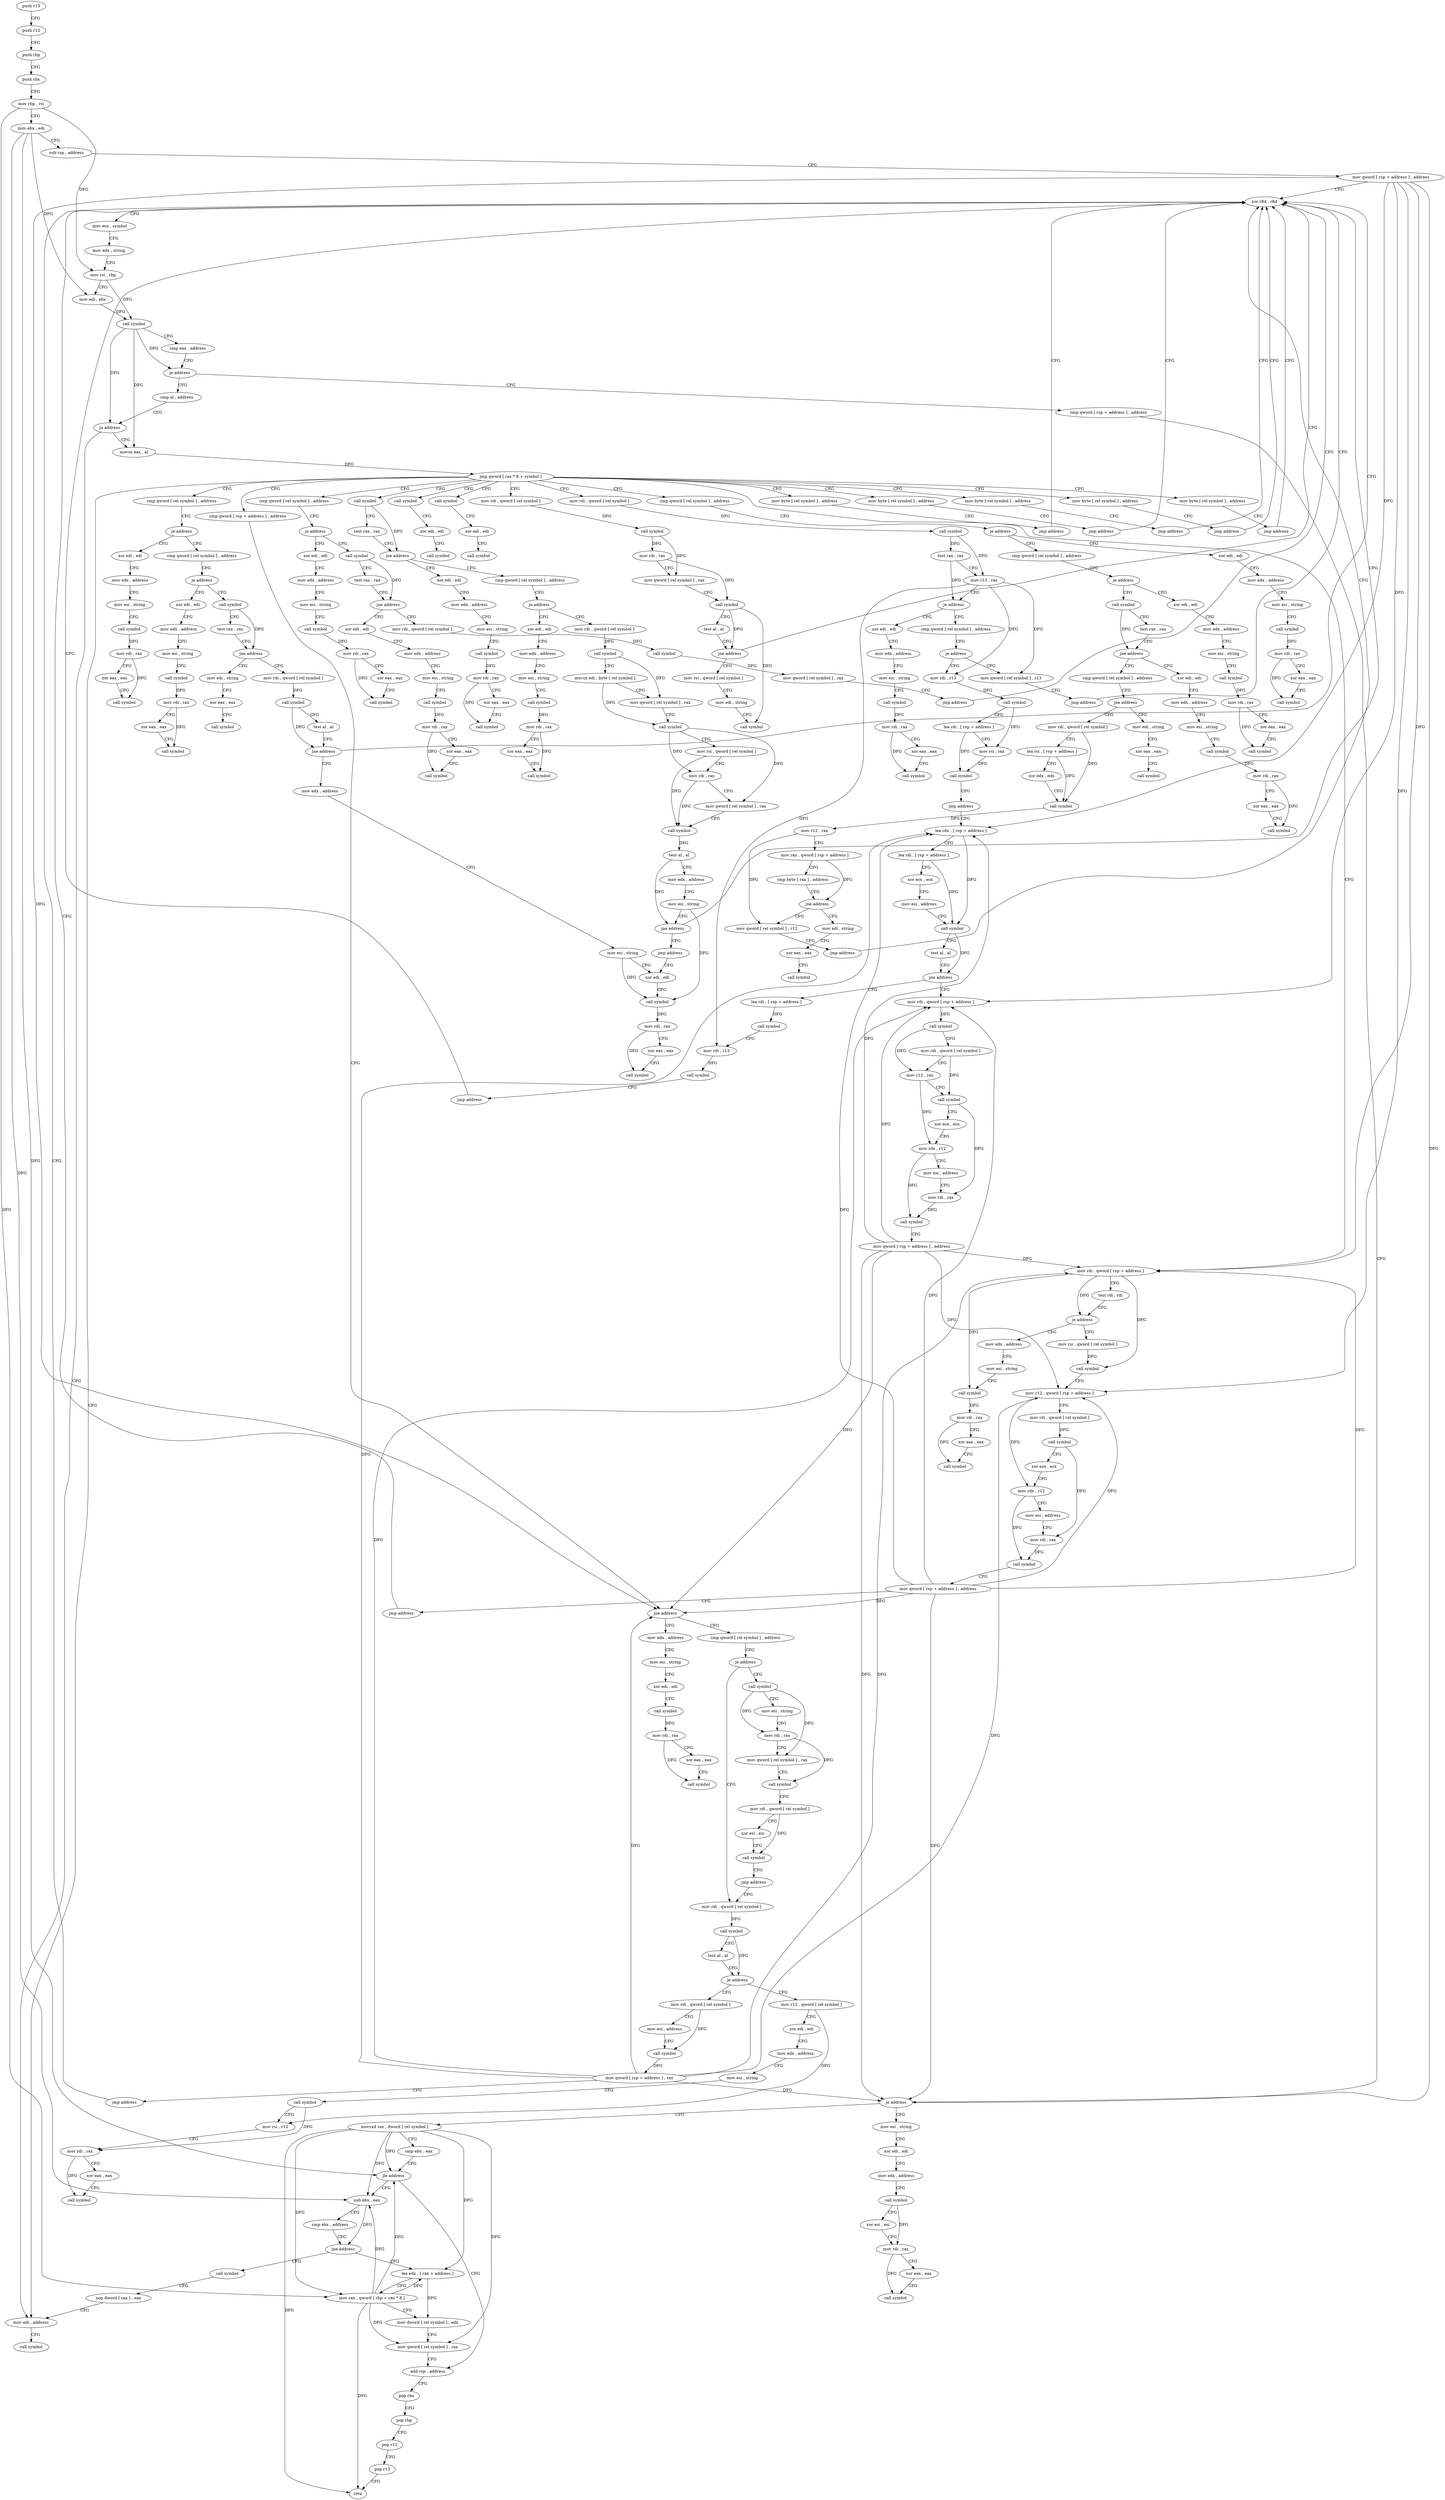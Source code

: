 digraph "func" {
"4217008" [label = "push r13" ]
"4217010" [label = "push r12" ]
"4217012" [label = "push rbp" ]
"4217013" [label = "push rbx" ]
"4217014" [label = "mov rbp , rsi" ]
"4217017" [label = "mov ebx , edi" ]
"4217019" [label = "sub rsp , address" ]
"4217023" [label = "mov qword [ rsp + address ] , address" ]
"4217032" [label = "xor r8d , r8d" ]
"4218120" [label = "cmp qword [ rsp + address ] , address" ]
"4218126" [label = "je address" ]
"4218157" [label = "movsxd rax , dword [ rel symbol ]" ]
"4218128" [label = "mov esi , string" ]
"4217064" [label = "cmp al , address" ]
"4217066" [label = "ja address" ]
"4218104" [label = "mov edi , address" ]
"4217072" [label = "movzx eax , al" ]
"4218164" [label = "cmp ebx , eax" ]
"4218166" [label = "jle address" ]
"4218196" [label = "add rsp , address" ]
"4218168" [label = "sub ebx , eax" ]
"4218133" [label = "xor edi , edi" ]
"4218135" [label = "mov edx , address" ]
"4218140" [label = "call symbol" ]
"4218145" [label = "xor esi , esi" ]
"4218147" [label = "mov rdi , rax" ]
"4218150" [label = "xor eax , eax" ]
"4218152" [label = "call symbol" ]
"4218109" [label = "call symbol" ]
"4217075" [label = "jmp qword [ rax * 8 + symbol ]" ]
"4217088" [label = "mov byte [ rel symbol ] , address" ]
"4217104" [label = "mov rdi , qword [ rel symbol ]" ]
"4217272" [label = "mov byte [ rel symbol ] , address" ]
"4217288" [label = "mov byte [ rel symbol ] , address" ]
"4217304" [label = "mov byte [ rel symbol ] , address" ]
"4217320" [label = "mov rdi , qword [ rsp + address ]" ]
"4217400" [label = "cmp qword [ rsp + address ] , address" ]
"4217480" [label = "cmp qword [ rel symbol ] , address" ]
"4217632" [label = "mov byte [ rel symbol ] , address" ]
"4217648" [label = "cmp qword [ rel symbol ] , address" ]
"4217792" [label = "cmp qword [ rel symbol ] , address" ]
"4217872" [label = "call symbol" ]
"4218000" [label = "mov rdi , qword [ rel symbol ]" ]
"4218064" [label = "call symbol" ]
"4218080" [label = "call symbol" ]
"4218200" [label = "pop rbx" ]
"4218201" [label = "pop rbp" ]
"4218202" [label = "pop r12" ]
"4218204" [label = "pop r13" ]
"4218206" [label = "retn" ]
"4218170" [label = "cmp ebx , address" ]
"4218173" [label = "jne address" ]
"4218092" [label = "call symbol" ]
"4218175" [label = "lea edx , [ rax + address ]" ]
"4217095" [label = "jmp address" ]
"4217111" [label = "call symbol" ]
"4217116" [label = "test rax , rax" ]
"4217119" [label = "mov r13 , rax" ]
"4217122" [label = "je address" ]
"4218442" [label = "xor edi , edi" ]
"4217128" [label = "cmp qword [ rel symbol ] , address" ]
"4217279" [label = "jmp address" ]
"4217295" [label = "jmp address" ]
"4217311" [label = "jmp address" ]
"4217325" [label = "test rdi , rdi" ]
"4217328" [label = "je address" ]
"4218474" [label = "mov edx , address" ]
"4217334" [label = "mov rsi , qword [ rel symbol ]" ]
"4217406" [label = "jne address" ]
"4218553" [label = "mov edx , address" ]
"4217412" [label = "cmp qword [ rel symbol ] , address" ]
"4217488" [label = "je address" ]
"4217517" [label = "cmp qword [ rel symbol ] , address" ]
"4217490" [label = "xor edi , edi" ]
"4217639" [label = "jmp address" ]
"4217656" [label = "je address" ]
"4217685" [label = "cmp qword [ rel symbol ] , address" ]
"4217658" [label = "xor edi , edi" ]
"4217800" [label = "je address" ]
"4217829" [label = "call symbol" ]
"4217802" [label = "xor edi , edi" ]
"4217877" [label = "test rax , rax" ]
"4217880" [label = "jne address" ]
"4218224" [label = "xor edi , edi" ]
"4217886" [label = "cmp qword [ rel symbol ] , address" ]
"4218007" [label = "call symbol" ]
"4218012" [label = "mov rdi , rax" ]
"4218015" [label = "mov qword [ rel symbol ] , rax" ]
"4218022" [label = "call symbol" ]
"4218027" [label = "test al , al" ]
"4218029" [label = "jne address" ]
"4218035" [label = "mov rsi , qword [ rel symbol ]" ]
"4218069" [label = "xor edi , edi" ]
"4218071" [label = "call symbol" ]
"4218085" [label = "xor edi , edi" ]
"4218087" [label = "call symbol" ]
"4218097" [label = "nop dword [ rax ] , eax" ]
"4218178" [label = "mov rax , qword [ rbp + rax * 8 ]" ]
"4218183" [label = "mov dword [ rel symbol ] , edx" ]
"4218189" [label = "mov qword [ rel symbol ] , rax" ]
"4217035" [label = "mov ecx , symbol" ]
"4217040" [label = "mov edx , string" ]
"4217045" [label = "mov rsi , rbp" ]
"4217048" [label = "mov edi , ebx" ]
"4217050" [label = "call symbol" ]
"4217055" [label = "cmp eax , address" ]
"4217058" [label = "je address" ]
"4218444" [label = "mov edx , address" ]
"4218449" [label = "mov esi , string" ]
"4218454" [label = "call symbol" ]
"4218459" [label = "mov rdi , rax" ]
"4218462" [label = "xor eax , eax" ]
"4218464" [label = "call symbol" ]
"4217136" [label = "je address" ]
"4218208" [label = "mov qword [ rel symbol ] , r13" ]
"4217142" [label = "mov rdi , r13" ]
"4218479" [label = "mov esi , string" ]
"4218484" [label = "call symbol" ]
"4218489" [label = "mov rdi , rax" ]
"4218492" [label = "xor eax , eax" ]
"4218494" [label = "call symbol" ]
"4217341" [label = "call symbol" ]
"4217346" [label = "mov r12 , qword [ rsp + address ]" ]
"4217351" [label = "mov rdi , qword [ rel symbol ]" ]
"4217358" [label = "call symbol" ]
"4217363" [label = "xor ecx , ecx" ]
"4217365" [label = "mov rdx , r12" ]
"4217368" [label = "mov esi , address" ]
"4217373" [label = "mov rdi , rax" ]
"4217376" [label = "call symbol" ]
"4217381" [label = "mov qword [ rsp + address ] , address" ]
"4217390" [label = "jmp address" ]
"4218558" [label = "mov esi , string" ]
"4218563" [label = "xor edi , edi" ]
"4218565" [label = "call symbol" ]
"4218570" [label = "mov rdi , rax" ]
"4218573" [label = "xor eax , eax" ]
"4218575" [label = "call symbol" ]
"4217420" [label = "je address" ]
"4218509" [label = "call symbol" ]
"4217426" [label = "mov rdi , qword [ rel symbol ]" ]
"4217525" [label = "je address" ]
"4217554" [label = "call symbol" ]
"4217527" [label = "xor edi , edi" ]
"4217492" [label = "mov edx , address" ]
"4217497" [label = "mov esi , string" ]
"4217502" [label = "call symbol" ]
"4217507" [label = "mov rdi , rax" ]
"4217510" [label = "xor eax , eax" ]
"4217512" [label = "call symbol" ]
"4217693" [label = "je address" ]
"4217722" [label = "call symbol" ]
"4217695" [label = "xor edi , edi" ]
"4217660" [label = "mov edx , address" ]
"4217665" [label = "mov esi , string" ]
"4217670" [label = "call symbol" ]
"4217675" [label = "mov rdi , rax" ]
"4217678" [label = "xor eax , eax" ]
"4217680" [label = "call symbol" ]
"4217834" [label = "test rax , rax" ]
"4217837" [label = "jne address" ]
"4218256" [label = "xor edi , edi" ]
"4217843" [label = "mov rdi , qword [ rel symbol ]" ]
"4217804" [label = "mov edx , address" ]
"4217809" [label = "mov esi , string" ]
"4217814" [label = "call symbol" ]
"4217819" [label = "mov rdi , rax" ]
"4217822" [label = "xor eax , eax" ]
"4217824" [label = "call symbol" ]
"4218226" [label = "mov edx , address" ]
"4218231" [label = "mov esi , string" ]
"4218236" [label = "call symbol" ]
"4218241" [label = "mov rdi , rax" ]
"4218244" [label = "xor eax , eax" ]
"4218246" [label = "call symbol" ]
"4217894" [label = "je address" ]
"4217923" [label = "mov rdi , qword [ rel symbol ]" ]
"4217896" [label = "xor edi , edi" ]
"4218042" [label = "mov edi , string" ]
"4218047" [label = "call symbol" ]
"4218215" [label = "jmp address" ]
"4217145" [label = "call symbol" ]
"4217150" [label = "lea rdi , [ rsp + address ]" ]
"4217155" [label = "mov rsi , rax" ]
"4217158" [label = "call symbol" ]
"4217163" [label = "jmp address" ]
"4217220" [label = "lea rdx , [ rsp + address ]" ]
"4218514" [label = "mov esi , string" ]
"4218519" [label = "mov rdi , rax" ]
"4218522" [label = "mov qword [ rel symbol ] , rax" ]
"4218529" [label = "call symbol" ]
"4218534" [label = "mov rdi , qword [ rel symbol ]" ]
"4218541" [label = "xor esi , esi" ]
"4218543" [label = "call symbol" ]
"4218548" [label = "jmp address" ]
"4217433" [label = "call symbol" ]
"4217438" [label = "test al , al" ]
"4217440" [label = "je address" ]
"4218400" [label = "mov r12 , qword [ rel symbol ]" ]
"4217446" [label = "mov rdi , qword [ rel symbol ]" ]
"4217559" [label = "test rax , rax" ]
"4217562" [label = "jne address" ]
"4218360" [label = "xor edi , edi" ]
"4217568" [label = "cmp qword [ rel symbol ] , address" ]
"4217529" [label = "mov edx , address" ]
"4217534" [label = "mov esi , string" ]
"4217539" [label = "call symbol" ]
"4217544" [label = "mov rdi , rax" ]
"4217547" [label = "xor eax , eax" ]
"4217549" [label = "call symbol" ]
"4217727" [label = "test rax , rax" ]
"4217730" [label = "jne address" ]
"4218288" [label = "mov edi , string" ]
"4217736" [label = "mov rdi , qword [ rel symbol ]" ]
"4217697" [label = "mov edx , address" ]
"4217702" [label = "mov esi , string" ]
"4217707" [label = "call symbol" ]
"4217712" [label = "mov rdi , rax" ]
"4217715" [label = "xor eax , eax" ]
"4217717" [label = "call symbol" ]
"4218258" [label = "mov edx , address" ]
"4218263" [label = "mov esi , string" ]
"4218268" [label = "call symbol" ]
"4218273" [label = "mov rdi , rax" ]
"4218276" [label = "xor eax , eax" ]
"4218278" [label = "call symbol" ]
"4217850" [label = "call symbol" ]
"4217855" [label = "mov qword [ rel symbol ] , rax" ]
"4217862" [label = "jmp address" ]
"4217930" [label = "call symbol" ]
"4217935" [label = "movzx edi , byte [ rel symbol ]" ]
"4217942" [label = "mov qword [ rel symbol ] , rax" ]
"4217949" [label = "call symbol" ]
"4217954" [label = "mov rsi , qword [ rel symbol ]" ]
"4217961" [label = "mov rdi , rax" ]
"4217964" [label = "mov qword [ rel symbol ] , rax" ]
"4217971" [label = "call symbol" ]
"4217976" [label = "test al , al" ]
"4217978" [label = "mov edx , address" ]
"4217983" [label = "mov esi , string" ]
"4217988" [label = "jne address" ]
"4217994" [label = "jmp address" ]
"4217898" [label = "mov edx , address" ]
"4217903" [label = "mov esi , string" ]
"4217908" [label = "call symbol" ]
"4217913" [label = "mov rdi , rax" ]
"4217916" [label = "xor eax , eax" ]
"4217918" [label = "call symbol" ]
"4217225" [label = "lea rdi , [ rsp + address ]" ]
"4217230" [label = "xor ecx , ecx" ]
"4217232" [label = "mov esi , address" ]
"4217237" [label = "call symbol" ]
"4217242" [label = "test al , al" ]
"4217244" [label = "jne address" ]
"4217168" [label = "mov rdi , qword [ rsp + address ]" ]
"4217246" [label = "lea rdi , [ rsp + address ]" ]
"4218407" [label = "xor edi , edi" ]
"4218409" [label = "mov edx , address" ]
"4218414" [label = "mov esi , string" ]
"4218419" [label = "call symbol" ]
"4218424" [label = "mov rsi , r12" ]
"4218427" [label = "mov rdi , rax" ]
"4218430" [label = "xor eax , eax" ]
"4218432" [label = "call symbol" ]
"4217453" [label = "mov esi , address" ]
"4217458" [label = "call symbol" ]
"4217463" [label = "mov qword [ rsp + address ] , rax" ]
"4217468" [label = "jmp address" ]
"4218362" [label = "mov edx , address" ]
"4218367" [label = "mov esi , string" ]
"4218372" [label = "call symbol" ]
"4218377" [label = "mov rdi , rax" ]
"4218380" [label = "xor eax , eax" ]
"4218382" [label = "call symbol" ]
"4217576" [label = "jne address" ]
"4218336" [label = "mov edi , string" ]
"4217582" [label = "mov rdi , qword [ rel symbol ]" ]
"4218293" [label = "xor eax , eax" ]
"4218295" [label = "call symbol" ]
"4217743" [label = "call symbol" ]
"4217748" [label = "test al , al" ]
"4217750" [label = "jne address" ]
"4217756" [label = "mov edx , address" ]
"4217766" [label = "xor edi , edi" ]
"4217173" [label = "call symbol" ]
"4217178" [label = "mov rdi , qword [ rel symbol ]" ]
"4217185" [label = "mov r12 , rax" ]
"4217188" [label = "call symbol" ]
"4217193" [label = "xor ecx , ecx" ]
"4217195" [label = "mov rdx , r12" ]
"4217198" [label = "mov esi , address" ]
"4217203" [label = "mov rdi , rax" ]
"4217206" [label = "call symbol" ]
"4217211" [label = "mov qword [ rsp + address ] , address" ]
"4217251" [label = "call symbol" ]
"4217256" [label = "mov rdi , r13" ]
"4217259" [label = "call symbol" ]
"4217264" [label = "jmp address" ]
"4218341" [label = "xor eax , eax" ]
"4218343" [label = "call symbol" ]
"4217589" [label = "lea rsi , [ rsp + address ]" ]
"4217594" [label = "xor edx , edx" ]
"4217596" [label = "call symbol" ]
"4217601" [label = "mov r12 , rax" ]
"4217604" [label = "mov rax , qword [ rsp + address ]" ]
"4217609" [label = "cmp byte [ rax ] , address" ]
"4217612" [label = "jne address" ]
"4218312" [label = "mov edi , string" ]
"4217618" [label = "mov qword [ rel symbol ] , r12" ]
"4217761" [label = "mov esi , string" ]
"4217768" [label = "call symbol" ]
"4217773" [label = "mov rdi , rax" ]
"4217776" [label = "xor eax , eax" ]
"4217778" [label = "call symbol" ]
"4218317" [label = "xor eax , eax" ]
"4218319" [label = "call symbol" ]
"4217625" [label = "jmp address" ]
"4217008" -> "4217010" [ label = "CFG" ]
"4217010" -> "4217012" [ label = "CFG" ]
"4217012" -> "4217013" [ label = "CFG" ]
"4217013" -> "4217014" [ label = "CFG" ]
"4217014" -> "4217017" [ label = "CFG" ]
"4217014" -> "4217045" [ label = "DFG" ]
"4217014" -> "4218178" [ label = "DFG" ]
"4217017" -> "4217019" [ label = "CFG" ]
"4217017" -> "4217048" [ label = "DFG" ]
"4217017" -> "4218166" [ label = "DFG" ]
"4217017" -> "4218168" [ label = "DFG" ]
"4217019" -> "4217023" [ label = "CFG" ]
"4217023" -> "4217032" [ label = "CFG" ]
"4217023" -> "4218126" [ label = "DFG" ]
"4217023" -> "4217320" [ label = "DFG" ]
"4217023" -> "4217406" [ label = "DFG" ]
"4217023" -> "4217346" [ label = "DFG" ]
"4217023" -> "4217168" [ label = "DFG" ]
"4217023" -> "4217220" [ label = "DFG" ]
"4217032" -> "4217035" [ label = "CFG" ]
"4218120" -> "4218126" [ label = "CFG" ]
"4218126" -> "4218157" [ label = "CFG" ]
"4218126" -> "4218128" [ label = "CFG" ]
"4218157" -> "4218164" [ label = "CFG" ]
"4218157" -> "4218166" [ label = "DFG" ]
"4218157" -> "4218206" [ label = "DFG" ]
"4218157" -> "4218168" [ label = "DFG" ]
"4218157" -> "4218175" [ label = "DFG" ]
"4218157" -> "4218178" [ label = "DFG" ]
"4218157" -> "4218189" [ label = "DFG" ]
"4218128" -> "4218133" [ label = "CFG" ]
"4217064" -> "4217066" [ label = "CFG" ]
"4217066" -> "4218104" [ label = "CFG" ]
"4217066" -> "4217072" [ label = "CFG" ]
"4218104" -> "4218109" [ label = "CFG" ]
"4217072" -> "4217075" [ label = "DFG" ]
"4218164" -> "4218166" [ label = "CFG" ]
"4218166" -> "4218196" [ label = "CFG" ]
"4218166" -> "4218168" [ label = "CFG" ]
"4218196" -> "4218200" [ label = "CFG" ]
"4218168" -> "4218170" [ label = "CFG" ]
"4218168" -> "4218173" [ label = "DFG" ]
"4218133" -> "4218135" [ label = "CFG" ]
"4218135" -> "4218140" [ label = "CFG" ]
"4218140" -> "4218145" [ label = "CFG" ]
"4218140" -> "4218147" [ label = "DFG" ]
"4218145" -> "4218147" [ label = "CFG" ]
"4218147" -> "4218150" [ label = "CFG" ]
"4218147" -> "4218152" [ label = "DFG" ]
"4218150" -> "4218152" [ label = "CFG" ]
"4217075" -> "4217088" [ label = "CFG" ]
"4217075" -> "4217104" [ label = "CFG" ]
"4217075" -> "4217272" [ label = "CFG" ]
"4217075" -> "4217288" [ label = "CFG" ]
"4217075" -> "4217304" [ label = "CFG" ]
"4217075" -> "4217320" [ label = "CFG" ]
"4217075" -> "4217400" [ label = "CFG" ]
"4217075" -> "4217480" [ label = "CFG" ]
"4217075" -> "4217632" [ label = "CFG" ]
"4217075" -> "4217648" [ label = "CFG" ]
"4217075" -> "4217792" [ label = "CFG" ]
"4217075" -> "4217872" [ label = "CFG" ]
"4217075" -> "4218000" [ label = "CFG" ]
"4217075" -> "4218064" [ label = "CFG" ]
"4217075" -> "4218080" [ label = "CFG" ]
"4217075" -> "4218104" [ label = "CFG" ]
"4217088" -> "4217095" [ label = "CFG" ]
"4217104" -> "4217111" [ label = "DFG" ]
"4217272" -> "4217279" [ label = "CFG" ]
"4217288" -> "4217295" [ label = "CFG" ]
"4217304" -> "4217311" [ label = "CFG" ]
"4217320" -> "4217325" [ label = "CFG" ]
"4217320" -> "4217328" [ label = "DFG" ]
"4217320" -> "4218484" [ label = "DFG" ]
"4217320" -> "4217341" [ label = "DFG" ]
"4217400" -> "4217406" [ label = "CFG" ]
"4217480" -> "4217488" [ label = "CFG" ]
"4217632" -> "4217639" [ label = "CFG" ]
"4217648" -> "4217656" [ label = "CFG" ]
"4217792" -> "4217800" [ label = "CFG" ]
"4217872" -> "4217877" [ label = "CFG" ]
"4217872" -> "4217880" [ label = "DFG" ]
"4218000" -> "4218007" [ label = "DFG" ]
"4218064" -> "4218069" [ label = "CFG" ]
"4218080" -> "4218085" [ label = "CFG" ]
"4218200" -> "4218201" [ label = "CFG" ]
"4218201" -> "4218202" [ label = "CFG" ]
"4218202" -> "4218204" [ label = "CFG" ]
"4218204" -> "4218206" [ label = "CFG" ]
"4218170" -> "4218173" [ label = "CFG" ]
"4218173" -> "4218092" [ label = "CFG" ]
"4218173" -> "4218175" [ label = "CFG" ]
"4218092" -> "4218097" [ label = "CFG" ]
"4218175" -> "4218178" [ label = "CFG" ]
"4218175" -> "4218183" [ label = "DFG" ]
"4217095" -> "4217032" [ label = "CFG" ]
"4217111" -> "4217116" [ label = "DFG" ]
"4217111" -> "4217119" [ label = "DFG" ]
"4217116" -> "4217119" [ label = "CFG" ]
"4217116" -> "4217122" [ label = "DFG" ]
"4217119" -> "4217122" [ label = "CFG" ]
"4217119" -> "4218208" [ label = "DFG" ]
"4217119" -> "4217142" [ label = "DFG" ]
"4217119" -> "4217256" [ label = "DFG" ]
"4217122" -> "4218442" [ label = "CFG" ]
"4217122" -> "4217128" [ label = "CFG" ]
"4218442" -> "4218444" [ label = "CFG" ]
"4217128" -> "4217136" [ label = "CFG" ]
"4217279" -> "4217032" [ label = "CFG" ]
"4217295" -> "4217032" [ label = "CFG" ]
"4217311" -> "4217032" [ label = "CFG" ]
"4217325" -> "4217328" [ label = "CFG" ]
"4217328" -> "4218474" [ label = "CFG" ]
"4217328" -> "4217334" [ label = "CFG" ]
"4218474" -> "4218479" [ label = "CFG" ]
"4217334" -> "4217341" [ label = "DFG" ]
"4217406" -> "4218553" [ label = "CFG" ]
"4217406" -> "4217412" [ label = "CFG" ]
"4218553" -> "4218558" [ label = "CFG" ]
"4217412" -> "4217420" [ label = "CFG" ]
"4217488" -> "4217517" [ label = "CFG" ]
"4217488" -> "4217490" [ label = "CFG" ]
"4217517" -> "4217525" [ label = "CFG" ]
"4217490" -> "4217492" [ label = "CFG" ]
"4217639" -> "4217032" [ label = "CFG" ]
"4217656" -> "4217685" [ label = "CFG" ]
"4217656" -> "4217658" [ label = "CFG" ]
"4217685" -> "4217693" [ label = "CFG" ]
"4217658" -> "4217660" [ label = "CFG" ]
"4217800" -> "4217829" [ label = "CFG" ]
"4217800" -> "4217802" [ label = "CFG" ]
"4217829" -> "4217834" [ label = "CFG" ]
"4217829" -> "4217837" [ label = "DFG" ]
"4217802" -> "4217804" [ label = "CFG" ]
"4217877" -> "4217880" [ label = "CFG" ]
"4217880" -> "4218224" [ label = "CFG" ]
"4217880" -> "4217886" [ label = "CFG" ]
"4218224" -> "4218226" [ label = "CFG" ]
"4217886" -> "4217894" [ label = "CFG" ]
"4218007" -> "4218012" [ label = "DFG" ]
"4218007" -> "4218015" [ label = "DFG" ]
"4218012" -> "4218015" [ label = "CFG" ]
"4218012" -> "4218022" [ label = "DFG" ]
"4218015" -> "4218022" [ label = "CFG" ]
"4218022" -> "4218027" [ label = "CFG" ]
"4218022" -> "4218029" [ label = "DFG" ]
"4218022" -> "4218047" [ label = "DFG" ]
"4218027" -> "4218029" [ label = "CFG" ]
"4218029" -> "4217032" [ label = "CFG" ]
"4218029" -> "4218035" [ label = "CFG" ]
"4218035" -> "4218042" [ label = "CFG" ]
"4218069" -> "4218071" [ label = "CFG" ]
"4218085" -> "4218087" [ label = "CFG" ]
"4218097" -> "4218104" [ label = "CFG" ]
"4218178" -> "4218183" [ label = "CFG" ]
"4218178" -> "4218166" [ label = "DFG" ]
"4218178" -> "4218168" [ label = "DFG" ]
"4218178" -> "4218175" [ label = "DFG" ]
"4218178" -> "4218206" [ label = "DFG" ]
"4218178" -> "4218189" [ label = "DFG" ]
"4218183" -> "4218189" [ label = "CFG" ]
"4218189" -> "4218196" [ label = "CFG" ]
"4217035" -> "4217040" [ label = "CFG" ]
"4217040" -> "4217045" [ label = "CFG" ]
"4217045" -> "4217048" [ label = "CFG" ]
"4217045" -> "4217050" [ label = "DFG" ]
"4217048" -> "4217050" [ label = "DFG" ]
"4217050" -> "4217055" [ label = "CFG" ]
"4217050" -> "4217058" [ label = "DFG" ]
"4217050" -> "4217066" [ label = "DFG" ]
"4217050" -> "4217072" [ label = "DFG" ]
"4217055" -> "4217058" [ label = "CFG" ]
"4217058" -> "4218120" [ label = "CFG" ]
"4217058" -> "4217064" [ label = "CFG" ]
"4218444" -> "4218449" [ label = "CFG" ]
"4218449" -> "4218454" [ label = "CFG" ]
"4218454" -> "4218459" [ label = "DFG" ]
"4218459" -> "4218462" [ label = "CFG" ]
"4218459" -> "4218464" [ label = "DFG" ]
"4218462" -> "4218464" [ label = "CFG" ]
"4217136" -> "4218208" [ label = "CFG" ]
"4217136" -> "4217142" [ label = "CFG" ]
"4218208" -> "4218215" [ label = "CFG" ]
"4217142" -> "4217145" [ label = "DFG" ]
"4218479" -> "4218484" [ label = "CFG" ]
"4218484" -> "4218489" [ label = "DFG" ]
"4218489" -> "4218492" [ label = "CFG" ]
"4218489" -> "4218494" [ label = "DFG" ]
"4218492" -> "4218494" [ label = "CFG" ]
"4217341" -> "4217346" [ label = "CFG" ]
"4217346" -> "4217351" [ label = "CFG" ]
"4217346" -> "4217365" [ label = "DFG" ]
"4217351" -> "4217358" [ label = "DFG" ]
"4217358" -> "4217363" [ label = "CFG" ]
"4217358" -> "4217373" [ label = "DFG" ]
"4217363" -> "4217365" [ label = "CFG" ]
"4217365" -> "4217368" [ label = "CFG" ]
"4217365" -> "4217376" [ label = "DFG" ]
"4217368" -> "4217373" [ label = "CFG" ]
"4217373" -> "4217376" [ label = "DFG" ]
"4217376" -> "4217381" [ label = "CFG" ]
"4217381" -> "4217390" [ label = "CFG" ]
"4217381" -> "4218126" [ label = "DFG" ]
"4217381" -> "4217320" [ label = "DFG" ]
"4217381" -> "4217406" [ label = "DFG" ]
"4217381" -> "4217346" [ label = "DFG" ]
"4217381" -> "4217168" [ label = "DFG" ]
"4217381" -> "4217220" [ label = "DFG" ]
"4217390" -> "4217032" [ label = "CFG" ]
"4218558" -> "4218563" [ label = "CFG" ]
"4218563" -> "4218565" [ label = "CFG" ]
"4218565" -> "4218570" [ label = "DFG" ]
"4218570" -> "4218573" [ label = "CFG" ]
"4218570" -> "4218575" [ label = "DFG" ]
"4218573" -> "4218575" [ label = "CFG" ]
"4217420" -> "4218509" [ label = "CFG" ]
"4217420" -> "4217426" [ label = "CFG" ]
"4218509" -> "4218514" [ label = "CFG" ]
"4218509" -> "4218519" [ label = "DFG" ]
"4218509" -> "4218522" [ label = "DFG" ]
"4217426" -> "4217433" [ label = "DFG" ]
"4217525" -> "4217554" [ label = "CFG" ]
"4217525" -> "4217527" [ label = "CFG" ]
"4217554" -> "4217559" [ label = "CFG" ]
"4217554" -> "4217562" [ label = "DFG" ]
"4217527" -> "4217529" [ label = "CFG" ]
"4217492" -> "4217497" [ label = "CFG" ]
"4217497" -> "4217502" [ label = "CFG" ]
"4217502" -> "4217507" [ label = "DFG" ]
"4217507" -> "4217510" [ label = "CFG" ]
"4217507" -> "4217512" [ label = "DFG" ]
"4217510" -> "4217512" [ label = "CFG" ]
"4217693" -> "4217722" [ label = "CFG" ]
"4217693" -> "4217695" [ label = "CFG" ]
"4217722" -> "4217727" [ label = "CFG" ]
"4217722" -> "4217730" [ label = "DFG" ]
"4217695" -> "4217697" [ label = "CFG" ]
"4217660" -> "4217665" [ label = "CFG" ]
"4217665" -> "4217670" [ label = "CFG" ]
"4217670" -> "4217675" [ label = "DFG" ]
"4217675" -> "4217678" [ label = "CFG" ]
"4217675" -> "4217680" [ label = "DFG" ]
"4217678" -> "4217680" [ label = "CFG" ]
"4217834" -> "4217837" [ label = "CFG" ]
"4217837" -> "4218256" [ label = "CFG" ]
"4217837" -> "4217843" [ label = "CFG" ]
"4218256" -> "4218258" [ label = "CFG" ]
"4217843" -> "4217850" [ label = "DFG" ]
"4217804" -> "4217809" [ label = "CFG" ]
"4217809" -> "4217814" [ label = "CFG" ]
"4217814" -> "4217819" [ label = "DFG" ]
"4217819" -> "4217822" [ label = "CFG" ]
"4217819" -> "4217824" [ label = "DFG" ]
"4217822" -> "4217824" [ label = "CFG" ]
"4218226" -> "4218231" [ label = "CFG" ]
"4218231" -> "4218236" [ label = "CFG" ]
"4218236" -> "4218241" [ label = "DFG" ]
"4218241" -> "4218244" [ label = "CFG" ]
"4218241" -> "4218246" [ label = "DFG" ]
"4218244" -> "4218246" [ label = "CFG" ]
"4217894" -> "4217923" [ label = "CFG" ]
"4217894" -> "4217896" [ label = "CFG" ]
"4217923" -> "4217930" [ label = "DFG" ]
"4217896" -> "4217898" [ label = "CFG" ]
"4218042" -> "4218047" [ label = "CFG" ]
"4218215" -> "4217032" [ label = "CFG" ]
"4217145" -> "4217150" [ label = "CFG" ]
"4217145" -> "4217155" [ label = "DFG" ]
"4217150" -> "4217155" [ label = "CFG" ]
"4217150" -> "4217158" [ label = "DFG" ]
"4217155" -> "4217158" [ label = "DFG" ]
"4217158" -> "4217163" [ label = "CFG" ]
"4217163" -> "4217220" [ label = "CFG" ]
"4217220" -> "4217225" [ label = "CFG" ]
"4217220" -> "4217237" [ label = "DFG" ]
"4218514" -> "4218519" [ label = "CFG" ]
"4218519" -> "4218522" [ label = "CFG" ]
"4218519" -> "4218529" [ label = "DFG" ]
"4218522" -> "4218529" [ label = "CFG" ]
"4218529" -> "4218534" [ label = "CFG" ]
"4218534" -> "4218541" [ label = "CFG" ]
"4218534" -> "4218543" [ label = "DFG" ]
"4218541" -> "4218543" [ label = "CFG" ]
"4218543" -> "4218548" [ label = "CFG" ]
"4218548" -> "4217426" [ label = "CFG" ]
"4217433" -> "4217438" [ label = "CFG" ]
"4217433" -> "4217440" [ label = "DFG" ]
"4217438" -> "4217440" [ label = "CFG" ]
"4217440" -> "4218400" [ label = "CFG" ]
"4217440" -> "4217446" [ label = "CFG" ]
"4218400" -> "4218407" [ label = "CFG" ]
"4218400" -> "4218424" [ label = "DFG" ]
"4217446" -> "4217453" [ label = "CFG" ]
"4217446" -> "4217458" [ label = "DFG" ]
"4217559" -> "4217562" [ label = "CFG" ]
"4217562" -> "4218360" [ label = "CFG" ]
"4217562" -> "4217568" [ label = "CFG" ]
"4218360" -> "4218362" [ label = "CFG" ]
"4217568" -> "4217576" [ label = "CFG" ]
"4217529" -> "4217534" [ label = "CFG" ]
"4217534" -> "4217539" [ label = "CFG" ]
"4217539" -> "4217544" [ label = "DFG" ]
"4217544" -> "4217547" [ label = "CFG" ]
"4217544" -> "4217549" [ label = "DFG" ]
"4217547" -> "4217549" [ label = "CFG" ]
"4217727" -> "4217730" [ label = "CFG" ]
"4217730" -> "4218288" [ label = "CFG" ]
"4217730" -> "4217736" [ label = "CFG" ]
"4218288" -> "4218293" [ label = "CFG" ]
"4217736" -> "4217743" [ label = "DFG" ]
"4217697" -> "4217702" [ label = "CFG" ]
"4217702" -> "4217707" [ label = "CFG" ]
"4217707" -> "4217712" [ label = "DFG" ]
"4217712" -> "4217715" [ label = "CFG" ]
"4217712" -> "4217717" [ label = "DFG" ]
"4217715" -> "4217717" [ label = "CFG" ]
"4218258" -> "4218263" [ label = "CFG" ]
"4218263" -> "4218268" [ label = "CFG" ]
"4218268" -> "4218273" [ label = "DFG" ]
"4218273" -> "4218276" [ label = "CFG" ]
"4218273" -> "4218278" [ label = "DFG" ]
"4218276" -> "4218278" [ label = "CFG" ]
"4217850" -> "4217855" [ label = "DFG" ]
"4217855" -> "4217862" [ label = "CFG" ]
"4217862" -> "4217032" [ label = "CFG" ]
"4217930" -> "4217935" [ label = "CFG" ]
"4217930" -> "4217942" [ label = "DFG" ]
"4217935" -> "4217942" [ label = "CFG" ]
"4217935" -> "4217949" [ label = "DFG" ]
"4217942" -> "4217949" [ label = "CFG" ]
"4217949" -> "4217954" [ label = "CFG" ]
"4217949" -> "4217961" [ label = "DFG" ]
"4217949" -> "4217964" [ label = "DFG" ]
"4217954" -> "4217961" [ label = "CFG" ]
"4217954" -> "4217971" [ label = "DFG" ]
"4217961" -> "4217964" [ label = "CFG" ]
"4217961" -> "4217971" [ label = "DFG" ]
"4217964" -> "4217971" [ label = "CFG" ]
"4217971" -> "4217976" [ label = "DFG" ]
"4217976" -> "4217978" [ label = "CFG" ]
"4217976" -> "4217988" [ label = "DFG" ]
"4217978" -> "4217983" [ label = "CFG" ]
"4217983" -> "4217988" [ label = "CFG" ]
"4217983" -> "4217768" [ label = "DFG" ]
"4217988" -> "4217032" [ label = "CFG" ]
"4217988" -> "4217994" [ label = "CFG" ]
"4217994" -> "4217766" [ label = "CFG" ]
"4217898" -> "4217903" [ label = "CFG" ]
"4217903" -> "4217908" [ label = "CFG" ]
"4217908" -> "4217913" [ label = "DFG" ]
"4217913" -> "4217916" [ label = "CFG" ]
"4217913" -> "4217918" [ label = "DFG" ]
"4217916" -> "4217918" [ label = "CFG" ]
"4217225" -> "4217230" [ label = "CFG" ]
"4217225" -> "4217237" [ label = "DFG" ]
"4217230" -> "4217232" [ label = "CFG" ]
"4217232" -> "4217237" [ label = "CFG" ]
"4217237" -> "4217242" [ label = "CFG" ]
"4217237" -> "4217244" [ label = "DFG" ]
"4217242" -> "4217244" [ label = "CFG" ]
"4217244" -> "4217168" [ label = "CFG" ]
"4217244" -> "4217246" [ label = "CFG" ]
"4217168" -> "4217173" [ label = "DFG" ]
"4217246" -> "4217251" [ label = "DFG" ]
"4218407" -> "4218409" [ label = "CFG" ]
"4218409" -> "4218414" [ label = "CFG" ]
"4218414" -> "4218419" [ label = "CFG" ]
"4218419" -> "4218424" [ label = "CFG" ]
"4218419" -> "4218427" [ label = "DFG" ]
"4218424" -> "4218427" [ label = "CFG" ]
"4218427" -> "4218430" [ label = "CFG" ]
"4218427" -> "4218432" [ label = "DFG" ]
"4218430" -> "4218432" [ label = "CFG" ]
"4217453" -> "4217458" [ label = "CFG" ]
"4217458" -> "4217463" [ label = "DFG" ]
"4217463" -> "4217468" [ label = "CFG" ]
"4217463" -> "4218126" [ label = "DFG" ]
"4217463" -> "4217320" [ label = "DFG" ]
"4217463" -> "4217406" [ label = "DFG" ]
"4217463" -> "4217346" [ label = "DFG" ]
"4217463" -> "4217220" [ label = "DFG" ]
"4217463" -> "4217168" [ label = "DFG" ]
"4217468" -> "4217032" [ label = "CFG" ]
"4218362" -> "4218367" [ label = "CFG" ]
"4218367" -> "4218372" [ label = "CFG" ]
"4218372" -> "4218377" [ label = "DFG" ]
"4218377" -> "4218380" [ label = "CFG" ]
"4218377" -> "4218382" [ label = "DFG" ]
"4218380" -> "4218382" [ label = "CFG" ]
"4217576" -> "4218336" [ label = "CFG" ]
"4217576" -> "4217582" [ label = "CFG" ]
"4218336" -> "4218341" [ label = "CFG" ]
"4217582" -> "4217589" [ label = "CFG" ]
"4217582" -> "4217596" [ label = "DFG" ]
"4218293" -> "4218295" [ label = "CFG" ]
"4217743" -> "4217748" [ label = "CFG" ]
"4217743" -> "4217750" [ label = "DFG" ]
"4217748" -> "4217750" [ label = "CFG" ]
"4217750" -> "4217032" [ label = "CFG" ]
"4217750" -> "4217756" [ label = "CFG" ]
"4217756" -> "4217761" [ label = "CFG" ]
"4217766" -> "4217768" [ label = "CFG" ]
"4217173" -> "4217178" [ label = "CFG" ]
"4217173" -> "4217185" [ label = "DFG" ]
"4217178" -> "4217185" [ label = "CFG" ]
"4217178" -> "4217188" [ label = "DFG" ]
"4217185" -> "4217188" [ label = "CFG" ]
"4217185" -> "4217195" [ label = "DFG" ]
"4217188" -> "4217193" [ label = "CFG" ]
"4217188" -> "4217203" [ label = "DFG" ]
"4217193" -> "4217195" [ label = "CFG" ]
"4217195" -> "4217198" [ label = "CFG" ]
"4217195" -> "4217206" [ label = "DFG" ]
"4217198" -> "4217203" [ label = "CFG" ]
"4217203" -> "4217206" [ label = "DFG" ]
"4217206" -> "4217211" [ label = "CFG" ]
"4217211" -> "4217220" [ label = "DFG" ]
"4217211" -> "4218126" [ label = "DFG" ]
"4217211" -> "4217320" [ label = "DFG" ]
"4217211" -> "4217406" [ label = "DFG" ]
"4217211" -> "4217346" [ label = "DFG" ]
"4217211" -> "4217168" [ label = "DFG" ]
"4217251" -> "4217256" [ label = "CFG" ]
"4217256" -> "4217259" [ label = "DFG" ]
"4217259" -> "4217264" [ label = "CFG" ]
"4217264" -> "4217032" [ label = "CFG" ]
"4218341" -> "4218343" [ label = "CFG" ]
"4217589" -> "4217594" [ label = "CFG" ]
"4217589" -> "4217596" [ label = "DFG" ]
"4217594" -> "4217596" [ label = "CFG" ]
"4217596" -> "4217601" [ label = "DFG" ]
"4217601" -> "4217604" [ label = "CFG" ]
"4217601" -> "4217618" [ label = "DFG" ]
"4217604" -> "4217609" [ label = "CFG" ]
"4217604" -> "4217612" [ label = "DFG" ]
"4217609" -> "4217612" [ label = "CFG" ]
"4217612" -> "4218312" [ label = "CFG" ]
"4217612" -> "4217618" [ label = "CFG" ]
"4218312" -> "4218317" [ label = "CFG" ]
"4217618" -> "4217625" [ label = "CFG" ]
"4217761" -> "4217766" [ label = "CFG" ]
"4217761" -> "4217768" [ label = "DFG" ]
"4217768" -> "4217773" [ label = "DFG" ]
"4217773" -> "4217776" [ label = "CFG" ]
"4217773" -> "4217778" [ label = "DFG" ]
"4217776" -> "4217778" [ label = "CFG" ]
"4218317" -> "4218319" [ label = "CFG" ]
"4217625" -> "4217032" [ label = "CFG" ]
}
